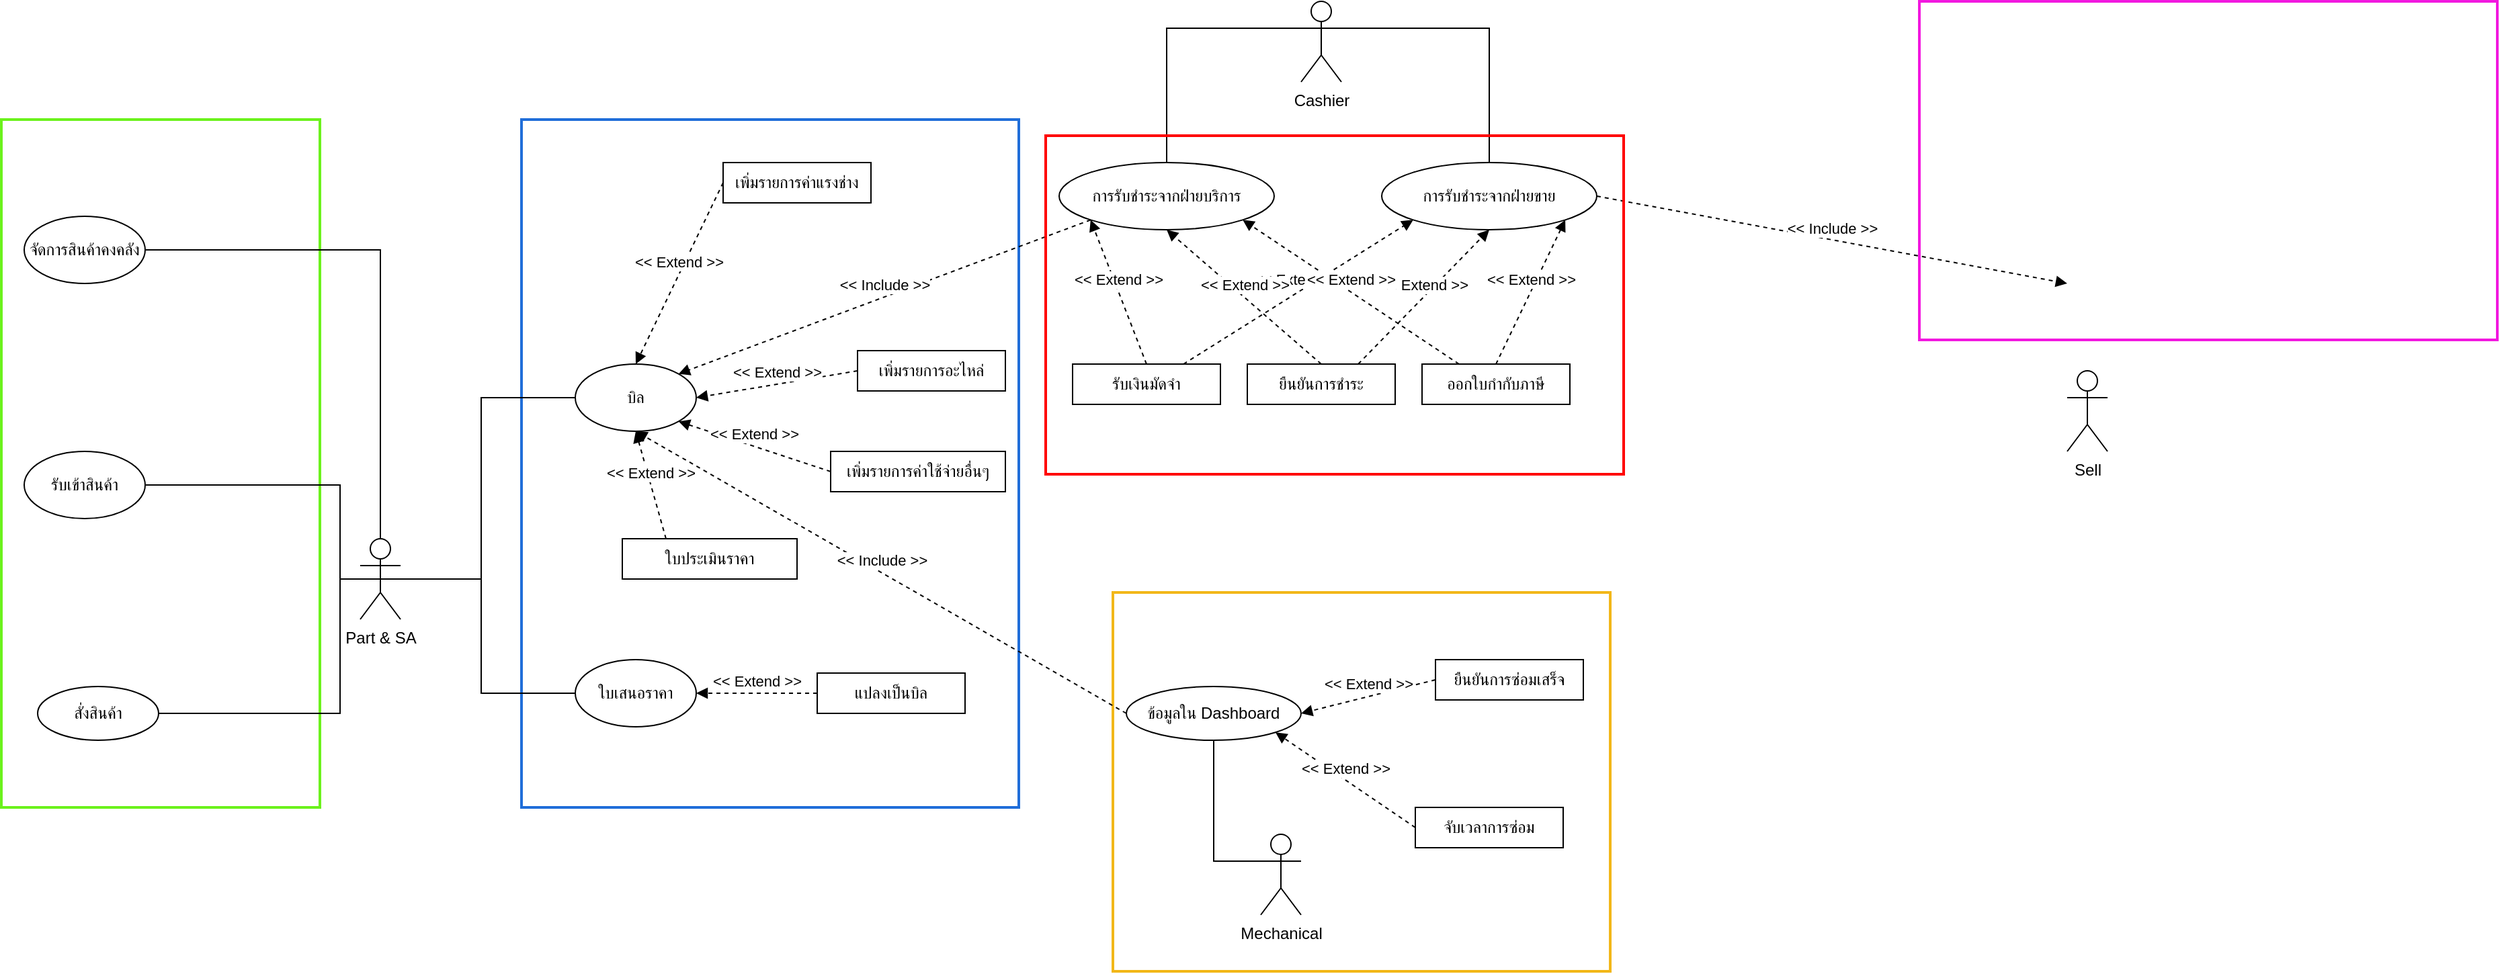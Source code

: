 <mxfile version="24.7.5">
  <diagram name="Page-1" id="e7e014a7-5840-1c2e-5031-d8a46d1fe8dd">
    <mxGraphModel dx="1678" dy="980" grid="1" gridSize="10" guides="1" tooltips="1" connect="1" arrows="1" fold="1" page="1" pageScale="1" pageWidth="2069" pageHeight="827" background="none" math="0" shadow="0">
      <root>
        <mxCell id="0" />
        <mxCell id="1" parent="0" />
        <mxCell id="v2y8zBzJBD-hspyHK8kY-121" value="" style="whiteSpace=wrap;html=1;fillColor=none;strokeColor=#f2b718;resizeWidth=1;resizeHeight=1;resizable=1;autosize=1;imageHeight=50;strokeWidth=2;" vertex="1" parent="1">
          <mxGeometry x="840" y="530" width="370" height="282" as="geometry" />
        </mxCell>
        <mxCell id="v2y8zBzJBD-hspyHK8kY-118" value="" style="whiteSpace=wrap;html=1;fillColor=none;strokeColor=#6bf21c;resizeWidth=1;resizeHeight=1;resizable=1;autosize=1;imageHeight=50;strokeWidth=2;" vertex="1" parent="1">
          <mxGeometry x="13" y="178" width="237" height="512" as="geometry" />
        </mxCell>
        <mxCell id="v2y8zBzJBD-hspyHK8kY-120" value="" style="whiteSpace=wrap;html=1;fillColor=none;strokeColor=#206ed9;resizeWidth=1;resizeHeight=1;resizable=1;autosize=1;imageHeight=50;strokeWidth=2;" vertex="1" parent="1">
          <mxGeometry x="400" y="178" width="370" height="512" as="geometry" />
        </mxCell>
        <mxCell id="v2y8zBzJBD-hspyHK8kY-111" style="edgeStyle=orthogonalEdgeStyle;rounded=0;orthogonalLoop=1;jettySize=auto;html=1;exitX=0.5;exitY=0;exitDx=0;exitDy=0;exitPerimeter=0;entryX=1;entryY=0.5;entryDx=0;entryDy=0;endArrow=none;endFill=0;" edge="1" parent="1" source="v2y8zBzJBD-hspyHK8kY-41" target="v2y8zBzJBD-hspyHK8kY-109">
          <mxGeometry relative="1" as="geometry" />
        </mxCell>
        <mxCell id="v2y8zBzJBD-hspyHK8kY-41" value="Part &amp;amp; SA" style="shape=umlActor;verticalLabelPosition=bottom;verticalAlign=top;html=1;" vertex="1" parent="1">
          <mxGeometry x="280" y="490" width="30" height="60" as="geometry" />
        </mxCell>
        <mxCell id="v2y8zBzJBD-hspyHK8kY-42" value="Sell" style="shape=umlActor;verticalLabelPosition=bottom;verticalAlign=top;html=1;" vertex="1" parent="1">
          <mxGeometry x="1550" y="365" width="30" height="60" as="geometry" />
        </mxCell>
        <mxCell id="v2y8zBzJBD-hspyHK8kY-44" value="Mechanical" style="shape=umlActor;verticalLabelPosition=bottom;verticalAlign=top;html=1;" vertex="1" parent="1">
          <mxGeometry x="950" y="710" width="30" height="60" as="geometry" />
        </mxCell>
        <mxCell id="v2y8zBzJBD-hspyHK8kY-82" style="edgeStyle=orthogonalEdgeStyle;rounded=0;orthogonalLoop=1;jettySize=auto;html=1;exitX=1;exitY=0.333;exitDx=0;exitDy=0;exitPerimeter=0;endArrow=none;endFill=0;" edge="1" parent="1" source="v2y8zBzJBD-hspyHK8kY-45" target="v2y8zBzJBD-hspyHK8kY-78">
          <mxGeometry relative="1" as="geometry" />
        </mxCell>
        <mxCell id="v2y8zBzJBD-hspyHK8kY-45" value="Cashier" style="shape=umlActor;verticalLabelPosition=bottom;verticalAlign=top;html=1;" vertex="1" parent="1">
          <mxGeometry x="980" y="90" width="30" height="60" as="geometry" />
        </mxCell>
        <mxCell id="v2y8zBzJBD-hspyHK8kY-48" value="ใบเสนอราคา" style="ellipse;whiteSpace=wrap;html=1;" vertex="1" parent="1">
          <mxGeometry x="440" y="580" width="90" height="50" as="geometry" />
        </mxCell>
        <mxCell id="v2y8zBzJBD-hspyHK8kY-49" value="บิล" style="ellipse;whiteSpace=wrap;html=1;" vertex="1" parent="1">
          <mxGeometry x="440" y="360" width="90" height="50" as="geometry" />
        </mxCell>
        <mxCell id="v2y8zBzJBD-hspyHK8kY-53" value="การรับชำระจากฝ่ายบริการ" style="ellipse;whiteSpace=wrap;html=1;" vertex="1" parent="1">
          <mxGeometry x="800" y="210" width="160" height="50" as="geometry" />
        </mxCell>
        <mxCell id="v2y8zBzJBD-hspyHK8kY-55" value="รับเข้าสินค้า" style="ellipse;whiteSpace=wrap;html=1;" vertex="1" parent="1">
          <mxGeometry x="30" y="425" width="90" height="50" as="geometry" />
        </mxCell>
        <mxCell id="v2y8zBzJBD-hspyHK8kY-56" value="สั่งสินค้า" style="ellipse;whiteSpace=wrap;html=1;" vertex="1" parent="1">
          <mxGeometry x="40" y="600" width="90" height="40" as="geometry" />
        </mxCell>
        <mxCell id="v2y8zBzJBD-hspyHK8kY-58" value="ข้อมูลใน Dashboard" style="ellipse;whiteSpace=wrap;html=1;" vertex="1" parent="1">
          <mxGeometry x="850" y="600" width="130" height="40" as="geometry" />
        </mxCell>
        <mxCell id="v2y8zBzJBD-hspyHK8kY-61" style="edgeStyle=orthogonalEdgeStyle;rounded=0;orthogonalLoop=1;jettySize=auto;html=1;exitX=1;exitY=0.5;exitDx=0;exitDy=0;entryX=0.5;entryY=0.5;entryDx=0;entryDy=0;entryPerimeter=0;strokeColor=default;curved=0;endArrow=none;endFill=0;" edge="1" parent="1" source="v2y8zBzJBD-hspyHK8kY-56" target="v2y8zBzJBD-hspyHK8kY-41">
          <mxGeometry relative="1" as="geometry">
            <Array as="points">
              <mxPoint x="265" y="620" />
              <mxPoint x="265" y="520" />
            </Array>
          </mxGeometry>
        </mxCell>
        <mxCell id="v2y8zBzJBD-hspyHK8kY-62" style="edgeStyle=orthogonalEdgeStyle;rounded=0;orthogonalLoop=1;jettySize=auto;html=1;exitX=1;exitY=0.5;exitDx=0;exitDy=0;entryX=0.5;entryY=0.5;entryDx=0;entryDy=0;entryPerimeter=0;endArrow=none;endFill=0;" edge="1" parent="1" source="v2y8zBzJBD-hspyHK8kY-55" target="v2y8zBzJBD-hspyHK8kY-41">
          <mxGeometry relative="1" as="geometry">
            <mxPoint x="390" y="570" as="sourcePoint" />
            <mxPoint x="340" y="490" as="targetPoint" />
            <Array as="points">
              <mxPoint x="265" y="450" />
              <mxPoint x="265" y="520" />
            </Array>
          </mxGeometry>
        </mxCell>
        <mxCell id="v2y8zBzJBD-hspyHK8kY-64" style="edgeStyle=orthogonalEdgeStyle;rounded=0;orthogonalLoop=1;jettySize=auto;html=1;exitX=0;exitY=0.5;exitDx=0;exitDy=0;entryX=0.5;entryY=0.5;entryDx=0;entryDy=0;entryPerimeter=0;endArrow=none;endFill=0;" edge="1" parent="1" source="v2y8zBzJBD-hspyHK8kY-48">
          <mxGeometry relative="1" as="geometry">
            <mxPoint x="560" y="630" as="sourcePoint" />
            <mxPoint x="340" y="520" as="targetPoint" />
            <Array as="points">
              <mxPoint x="370" y="605" />
              <mxPoint x="370" y="520" />
            </Array>
          </mxGeometry>
        </mxCell>
        <mxCell id="v2y8zBzJBD-hspyHK8kY-65" style="edgeStyle=orthogonalEdgeStyle;rounded=0;orthogonalLoop=1;jettySize=auto;html=1;exitX=0;exitY=0.5;exitDx=0;exitDy=0;entryX=0.5;entryY=0.5;entryDx=0;entryDy=0;entryPerimeter=0;endArrow=none;endFill=0;" edge="1" parent="1" source="v2y8zBzJBD-hspyHK8kY-49" target="v2y8zBzJBD-hspyHK8kY-41">
          <mxGeometry relative="1" as="geometry">
            <Array as="points">
              <mxPoint x="370" y="385" />
              <mxPoint x="370" y="520" />
            </Array>
          </mxGeometry>
        </mxCell>
        <mxCell id="v2y8zBzJBD-hspyHK8kY-67" value="แปลงเป็นบิล" style="html=1;whiteSpace=wrap;" vertex="1" parent="1">
          <mxGeometry x="620" y="590" width="110" height="30" as="geometry" />
        </mxCell>
        <mxCell id="v2y8zBzJBD-hspyHK8kY-68" value="เพิ่มรายการค่าแรงช่าง" style="html=1;whiteSpace=wrap;" vertex="1" parent="1">
          <mxGeometry x="550" y="210" width="110" height="30" as="geometry" />
        </mxCell>
        <mxCell id="v2y8zBzJBD-hspyHK8kY-69" value="เพิ่มรายการอะไหล่" style="html=1;whiteSpace=wrap;" vertex="1" parent="1">
          <mxGeometry x="650" y="350" width="110" height="30" as="geometry" />
        </mxCell>
        <mxCell id="v2y8zBzJBD-hspyHK8kY-70" value="เพิ่มรายการค่าใช้จ่ายอื่นๆ" style="html=1;whiteSpace=wrap;" vertex="1" parent="1">
          <mxGeometry x="630" y="425" width="130" height="30" as="geometry" />
        </mxCell>
        <mxCell id="v2y8zBzJBD-hspyHK8kY-78" value="การรับชำระจากฝ่ายขาย" style="ellipse;whiteSpace=wrap;html=1;" vertex="1" parent="1">
          <mxGeometry x="1040" y="210" width="160" height="50" as="geometry" />
        </mxCell>
        <mxCell id="v2y8zBzJBD-hspyHK8kY-80" style="edgeStyle=orthogonalEdgeStyle;rounded=0;orthogonalLoop=1;jettySize=auto;html=1;exitX=0.5;exitY=0;exitDx=0;exitDy=0;entryX=0;entryY=0.333;entryDx=0;entryDy=0;entryPerimeter=0;endArrow=none;endFill=0;" edge="1" parent="1" source="v2y8zBzJBD-hspyHK8kY-53" target="v2y8zBzJBD-hspyHK8kY-45">
          <mxGeometry relative="1" as="geometry" />
        </mxCell>
        <mxCell id="v2y8zBzJBD-hspyHK8kY-91" value="&amp;lt;&amp;lt; Extend &amp;gt;&amp;gt;" style="html=1;verticalAlign=bottom;endArrow=block;curved=0;rounded=0;dashed=1;entryX=1;entryY=0.5;entryDx=0;entryDy=0;exitX=0;exitY=0.5;exitDx=0;exitDy=0;" edge="1" parent="1" source="v2y8zBzJBD-hspyHK8kY-101" target="v2y8zBzJBD-hspyHK8kY-58">
          <mxGeometry width="80" relative="1" as="geometry">
            <mxPoint x="900" y="400" as="sourcePoint" />
            <mxPoint x="980" y="400" as="targetPoint" />
          </mxGeometry>
        </mxCell>
        <mxCell id="v2y8zBzJBD-hspyHK8kY-92" value="&amp;lt;&amp;lt; Extend &amp;gt;&amp;gt;" style="html=1;verticalAlign=bottom;endArrow=block;curved=0;rounded=0;dashed=1;entryX=1;entryY=0.5;entryDx=0;entryDy=0;exitX=0;exitY=0.5;exitDx=0;exitDy=0;" edge="1" parent="1" source="v2y8zBzJBD-hspyHK8kY-67" target="v2y8zBzJBD-hspyHK8kY-48">
          <mxGeometry width="80" relative="1" as="geometry">
            <mxPoint x="540" y="635" as="sourcePoint" />
            <mxPoint x="620" y="635" as="targetPoint" />
          </mxGeometry>
        </mxCell>
        <mxCell id="v2y8zBzJBD-hspyHK8kY-93" value="&amp;lt;&amp;lt; Extend &amp;gt;&amp;gt;" style="html=1;verticalAlign=bottom;endArrow=block;curved=0;rounded=0;dashed=1;entryX=1;entryY=1;entryDx=0;entryDy=0;exitX=0;exitY=0.5;exitDx=0;exitDy=0;" edge="1" parent="1" source="v2y8zBzJBD-hspyHK8kY-70" target="v2y8zBzJBD-hspyHK8kY-49">
          <mxGeometry width="80" relative="1" as="geometry">
            <mxPoint x="540" y="464.31" as="sourcePoint" />
            <mxPoint x="620" y="464.31" as="targetPoint" />
          </mxGeometry>
        </mxCell>
        <mxCell id="v2y8zBzJBD-hspyHK8kY-94" value="&amp;lt;&amp;lt; Extend &amp;gt;&amp;gt;" style="html=1;verticalAlign=bottom;endArrow=block;curved=0;rounded=0;dashed=1;entryX=1;entryY=0.5;entryDx=0;entryDy=0;exitX=0;exitY=0.5;exitDx=0;exitDy=0;" edge="1" parent="1" source="v2y8zBzJBD-hspyHK8kY-69" target="v2y8zBzJBD-hspyHK8kY-49">
          <mxGeometry width="80" relative="1" as="geometry">
            <mxPoint x="550" y="400" as="sourcePoint" />
            <mxPoint x="630" y="400" as="targetPoint" />
          </mxGeometry>
        </mxCell>
        <mxCell id="v2y8zBzJBD-hspyHK8kY-95" value="&amp;lt;&amp;lt; Extend &amp;gt;&amp;gt;" style="html=1;verticalAlign=bottom;endArrow=block;curved=0;rounded=0;dashed=1;entryX=0.5;entryY=0;entryDx=0;entryDy=0;exitX=0;exitY=0.5;exitDx=0;exitDy=0;" edge="1" parent="1" source="v2y8zBzJBD-hspyHK8kY-68" target="v2y8zBzJBD-hspyHK8kY-49">
          <mxGeometry width="80" relative="1" as="geometry">
            <mxPoint x="410.0" y="240" as="sourcePoint" />
            <mxPoint x="490.0" y="240" as="targetPoint" />
          </mxGeometry>
        </mxCell>
        <mxCell id="v2y8zBzJBD-hspyHK8kY-97" value="&amp;lt;&amp;lt; Include &amp;gt;&amp;gt;" style="html=1;verticalAlign=bottom;endArrow=block;curved=0;rounded=0;dashed=1;exitX=1;exitY=0.5;exitDx=0;exitDy=0;" edge="1" parent="1" source="v2y8zBzJBD-hspyHK8kY-78">
          <mxGeometry width="80" relative="1" as="geometry">
            <mxPoint x="1250" y="300" as="sourcePoint" />
            <mxPoint x="1550" y="300" as="targetPoint" />
            <mxPoint as="offset" />
          </mxGeometry>
        </mxCell>
        <mxCell id="v2y8zBzJBD-hspyHK8kY-98" value="&amp;lt;&amp;lt; Include &amp;gt;&amp;gt;" style="html=1;verticalAlign=bottom;endArrow=block;curved=0;rounded=0;dashed=1;entryX=1;entryY=0;entryDx=0;entryDy=0;exitX=0;exitY=1;exitDx=0;exitDy=0;" edge="1" parent="1" source="v2y8zBzJBD-hspyHK8kY-53" target="v2y8zBzJBD-hspyHK8kY-49">
          <mxGeometry width="80" relative="1" as="geometry">
            <mxPoint x="660" y="180" as="sourcePoint" />
            <mxPoint x="740" y="180" as="targetPoint" />
            <mxPoint as="offset" />
          </mxGeometry>
        </mxCell>
        <mxCell id="v2y8zBzJBD-hspyHK8kY-99" value="&amp;lt;&amp;lt; Include &amp;gt;&amp;gt;" style="html=1;verticalAlign=bottom;endArrow=block;curved=0;rounded=0;dashed=1;entryX=0.5;entryY=1;entryDx=0;entryDy=0;exitX=0;exitY=0.5;exitDx=0;exitDy=0;" edge="1" parent="1" source="v2y8zBzJBD-hspyHK8kY-58" target="v2y8zBzJBD-hspyHK8kY-49">
          <mxGeometry width="80" relative="1" as="geometry">
            <mxPoint x="956" y="450" as="sourcePoint" />
            <mxPoint x="650" y="564" as="targetPoint" />
            <mxPoint as="offset" />
          </mxGeometry>
        </mxCell>
        <mxCell id="v2y8zBzJBD-hspyHK8kY-100" style="edgeStyle=orthogonalEdgeStyle;rounded=0;orthogonalLoop=1;jettySize=auto;html=1;exitX=0;exitY=0.333;exitDx=0;exitDy=0;entryX=0.5;entryY=1;entryDx=0;entryDy=0;endArrow=none;endFill=0;exitPerimeter=0;" edge="1" parent="1" source="v2y8zBzJBD-hspyHK8kY-44" target="v2y8zBzJBD-hspyHK8kY-58">
          <mxGeometry relative="1" as="geometry">
            <mxPoint x="915" y="732.48" as="sourcePoint" />
            <mxPoint x="740" y="477.48" as="targetPoint" />
            <Array as="points">
              <mxPoint x="915" y="730" />
            </Array>
          </mxGeometry>
        </mxCell>
        <mxCell id="v2y8zBzJBD-hspyHK8kY-101" value="ยืนยันการซ่อมเสร็จ" style="html=1;whiteSpace=wrap;" vertex="1" parent="1">
          <mxGeometry x="1080" y="580" width="110" height="30" as="geometry" />
        </mxCell>
        <mxCell id="v2y8zBzJBD-hspyHK8kY-102" value="จับเวลาการซ่อม" style="html=1;whiteSpace=wrap;" vertex="1" parent="1">
          <mxGeometry x="1065" y="690" width="110" height="30" as="geometry" />
        </mxCell>
        <mxCell id="v2y8zBzJBD-hspyHK8kY-103" value="&amp;lt;&amp;lt; Extend &amp;gt;&amp;gt;" style="html=1;verticalAlign=bottom;endArrow=block;curved=0;rounded=0;dashed=1;entryX=1;entryY=1;entryDx=0;entryDy=0;exitX=0;exitY=0.5;exitDx=0;exitDy=0;" edge="1" parent="1" source="v2y8zBzJBD-hspyHK8kY-102" target="v2y8zBzJBD-hspyHK8kY-58">
          <mxGeometry width="80" relative="1" as="geometry">
            <mxPoint x="1065" y="739.66" as="sourcePoint" />
            <mxPoint x="1145" y="739.66" as="targetPoint" />
          </mxGeometry>
        </mxCell>
        <mxCell id="v2y8zBzJBD-hspyHK8kY-104" value="ออกใบกำกับภาษี" style="html=1;whiteSpace=wrap;" vertex="1" parent="1">
          <mxGeometry x="1070" y="360" width="110" height="30" as="geometry" />
        </mxCell>
        <mxCell id="v2y8zBzJBD-hspyHK8kY-105" value="ยืนยันการชำระ" style="html=1;whiteSpace=wrap;" vertex="1" parent="1">
          <mxGeometry x="940" y="360" width="110" height="30" as="geometry" />
        </mxCell>
        <mxCell id="v2y8zBzJBD-hspyHK8kY-106" value="รับเงินมัดจำ" style="html=1;whiteSpace=wrap;" vertex="1" parent="1">
          <mxGeometry x="810" y="360" width="110" height="30" as="geometry" />
        </mxCell>
        <mxCell id="v2y8zBzJBD-hspyHK8kY-107" value="ใบประเมินราคา" style="html=1;whiteSpace=wrap;" vertex="1" parent="1">
          <mxGeometry x="475" y="490" width="130" height="30" as="geometry" />
        </mxCell>
        <mxCell id="v2y8zBzJBD-hspyHK8kY-108" value="&amp;lt;&amp;lt; Extend &amp;gt;&amp;gt;" style="html=1;verticalAlign=bottom;endArrow=block;curved=0;rounded=0;dashed=1;entryX=0.5;entryY=1;entryDx=0;entryDy=0;exitX=0.25;exitY=0;exitDx=0;exitDy=0;" edge="1" parent="1" source="v2y8zBzJBD-hspyHK8kY-107" target="v2y8zBzJBD-hspyHK8kY-49">
          <mxGeometry width="80" relative="1" as="geometry">
            <mxPoint x="503" y="490" as="sourcePoint" />
            <mxPoint x="390" y="453" as="targetPoint" />
          </mxGeometry>
        </mxCell>
        <mxCell id="v2y8zBzJBD-hspyHK8kY-109" value="จัดการสินค้าคงคลัง" style="ellipse;whiteSpace=wrap;html=1;" vertex="1" parent="1">
          <mxGeometry x="30" y="250" width="90" height="50" as="geometry" />
        </mxCell>
        <mxCell id="v2y8zBzJBD-hspyHK8kY-112" value="&amp;lt;&amp;lt; Extend &amp;gt;&amp;gt;" style="html=1;verticalAlign=bottom;endArrow=block;curved=0;rounded=0;dashed=1;entryX=0;entryY=1;entryDx=0;entryDy=0;exitX=0.5;exitY=0;exitDx=0;exitDy=0;" edge="1" parent="1" source="v2y8zBzJBD-hspyHK8kY-106" target="v2y8zBzJBD-hspyHK8kY-53">
          <mxGeometry width="80" relative="1" as="geometry">
            <mxPoint x="940" y="310" as="sourcePoint" />
            <mxPoint x="1020" y="310" as="targetPoint" />
          </mxGeometry>
        </mxCell>
        <mxCell id="v2y8zBzJBD-hspyHK8kY-113" value="&amp;lt;&amp;lt; Extend &amp;gt;&amp;gt;" style="html=1;verticalAlign=bottom;endArrow=block;curved=0;rounded=0;dashed=1;entryX=0;entryY=1;entryDx=0;entryDy=0;exitX=0.75;exitY=0;exitDx=0;exitDy=0;" edge="1" parent="1" source="v2y8zBzJBD-hspyHK8kY-106" target="v2y8zBzJBD-hspyHK8kY-78">
          <mxGeometry width="80" relative="1" as="geometry">
            <mxPoint x="990" y="504.58" as="sourcePoint" />
            <mxPoint x="1070" y="504.58" as="targetPoint" />
          </mxGeometry>
        </mxCell>
        <mxCell id="v2y8zBzJBD-hspyHK8kY-114" value="&amp;lt;&amp;lt; Extend &amp;gt;&amp;gt;" style="html=1;verticalAlign=bottom;endArrow=block;curved=0;rounded=0;dashed=1;entryX=0.5;entryY=1;entryDx=0;entryDy=0;exitX=0.75;exitY=0;exitDx=0;exitDy=0;" edge="1" parent="1" source="v2y8zBzJBD-hspyHK8kY-105" target="v2y8zBzJBD-hspyHK8kY-78">
          <mxGeometry width="80" relative="1" as="geometry">
            <mxPoint x="1080" y="470" as="sourcePoint" />
            <mxPoint x="1160" y="470" as="targetPoint" />
            <mxPoint as="offset" />
          </mxGeometry>
        </mxCell>
        <mxCell id="v2y8zBzJBD-hspyHK8kY-115" value="&amp;lt;&amp;lt; Extend &amp;gt;&amp;gt;" style="html=1;verticalAlign=bottom;endArrow=block;curved=0;rounded=0;dashed=1;entryX=1;entryY=1;entryDx=0;entryDy=0;exitX=0.25;exitY=0;exitDx=0;exitDy=0;" edge="1" parent="1" source="v2y8zBzJBD-hspyHK8kY-104" target="v2y8zBzJBD-hspyHK8kY-53">
          <mxGeometry width="80" relative="1" as="geometry">
            <mxPoint x="1210" y="330" as="sourcePoint" />
            <mxPoint x="1290" y="330" as="targetPoint" />
          </mxGeometry>
        </mxCell>
        <mxCell id="v2y8zBzJBD-hspyHK8kY-116" value="&amp;lt;&amp;lt; Extend &amp;gt;&amp;gt;" style="html=1;verticalAlign=bottom;endArrow=block;curved=0;rounded=0;dashed=1;entryX=0.5;entryY=1;entryDx=0;entryDy=0;exitX=0.5;exitY=0;exitDx=0;exitDy=0;" edge="1" parent="1" source="v2y8zBzJBD-hspyHK8kY-105" target="v2y8zBzJBD-hspyHK8kY-53">
          <mxGeometry width="80" relative="1" as="geometry">
            <mxPoint x="1120" y="300" as="sourcePoint" />
            <mxPoint x="1200" y="300" as="targetPoint" />
          </mxGeometry>
        </mxCell>
        <mxCell id="v2y8zBzJBD-hspyHK8kY-117" value="&amp;lt;&amp;lt; Extend &amp;gt;&amp;gt;" style="html=1;verticalAlign=bottom;endArrow=block;curved=0;rounded=0;dashed=1;entryX=1;entryY=1;entryDx=0;entryDy=0;exitX=0.5;exitY=0;exitDx=0;exitDy=0;" edge="1" parent="1" source="v2y8zBzJBD-hspyHK8kY-104" target="v2y8zBzJBD-hspyHK8kY-78">
          <mxGeometry width="80" relative="1" as="geometry">
            <mxPoint x="1220" y="455" as="sourcePoint" />
            <mxPoint x="1300" y="455" as="targetPoint" />
          </mxGeometry>
        </mxCell>
        <mxCell id="v2y8zBzJBD-hspyHK8kY-122" value="" style="whiteSpace=wrap;html=1;fillColor=none;strokeColor=#ff0000;resizeWidth=1;resizeHeight=1;resizable=1;autosize=1;imageHeight=50;strokeWidth=2;" vertex="1" parent="1">
          <mxGeometry x="790" y="190" width="430" height="252" as="geometry" />
        </mxCell>
        <mxCell id="v2y8zBzJBD-hspyHK8kY-123" value="" style="whiteSpace=wrap;html=1;fillColor=none;strokeColor=#f218df;resizeWidth=1;resizeHeight=1;resizable=1;autosize=1;imageHeight=50;strokeWidth=2;" vertex="1" parent="1">
          <mxGeometry x="1440" y="90" width="430" height="252" as="geometry" />
        </mxCell>
      </root>
    </mxGraphModel>
  </diagram>
</mxfile>

